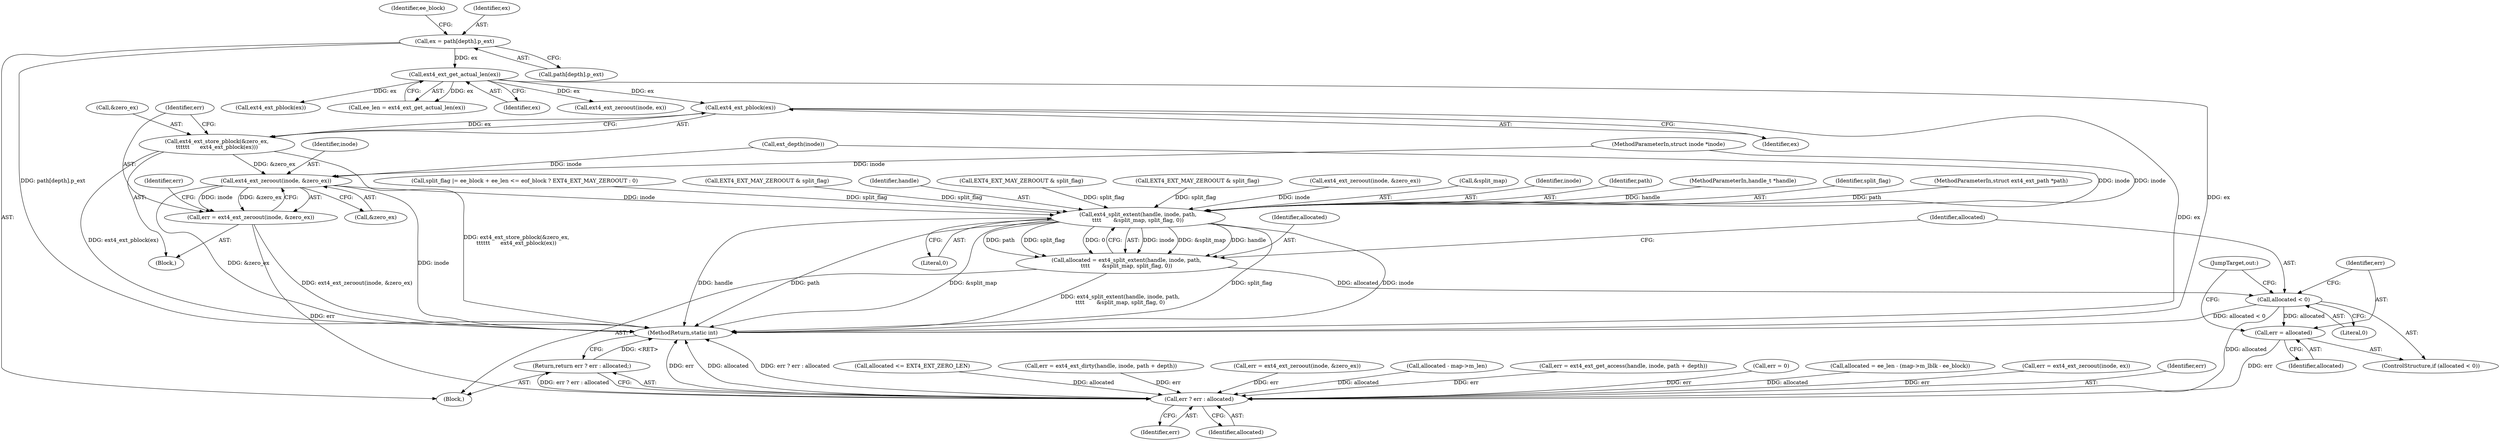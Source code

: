 digraph "0_linux_667eff35a1f56fa74ce98a0c7c29a40adc1ba4e3@pointer" {
"1000398" [label="(Call,ext4_ext_pblock(ex))"];
"1000197" [label="(Call,ext4_ext_get_actual_len(ex))"];
"1000182" [label="(Call,ex = path[depth].p_ext)"];
"1000395" [label="(Call,ext4_ext_store_pblock(&zero_ex,\n\t\t\t\t\t\t      ext4_ext_pblock(ex)))"];
"1000402" [label="(Call,ext4_ext_zeroout(inode, &zero_ex))"];
"1000400" [label="(Call,err = ext4_ext_zeroout(inode, &zero_ex))"];
"1000449" [label="(Call,err ? err : allocated)"];
"1000448" [label="(Return,return err ? err : allocated;)"];
"1000432" [label="(Call,ext4_split_extent(handle, inode, path,\n\t\t\t\t       &split_map, split_flag, 0))"];
"1000430" [label="(Call,allocated = ext4_split_extent(handle, inode, path,\n\t\t\t\t       &split_map, split_flag, 0))"];
"1000441" [label="(Call,allocated < 0)"];
"1000444" [label="(Call,err = allocated)"];
"1000180" [label="(Call,ext_depth(inode))"];
"1000325" [label="(Call,ext4_ext_pblock(ex))"];
"1000441" [label="(Call,allocated < 0)"];
"1000448" [label="(Return,return err ? err : allocated;)"];
"1000292" [label="(Call,allocated <= EXT4_EXT_ZERO_LEN)"];
"1000184" [label="(Call,path[depth].p_ext)"];
"1000214" [label="(Call,split_flag |= ee_block + ee_len <= eof_block ? EXT4_EXT_MAY_ZEROOUT : 0)"];
"1000443" [label="(Literal,0)"];
"1000260" [label="(Call,err = ext4_ext_dirty(handle, inode, path + depth))"];
"1000367" [label="(Call,EXT4_EXT_MAY_ZEROOUT & split_flag)"];
"1000433" [label="(Identifier,handle)"];
"1000439" [label="(Literal,0)"];
"1000107" [label="(MethodParameterIn,struct inode *inode)"];
"1000442" [label="(Identifier,allocated)"];
"1000332" [label="(Call,err = ext4_ext_zeroout(inode, &zero_ex))"];
"1000396" [label="(Call,&zero_ex)"];
"1000316" [label="(Call,allocated - map->m_len)"];
"1000449" [label="(Call,err ? err : allocated)"];
"1000243" [label="(Call,err = ext4_ext_get_access(handle, inode, path + depth))"];
"1000431" [label="(Identifier,allocated)"];
"1000120" [label="(Call,err = 0)"];
"1000199" [label="(Call,allocated = ee_len - (map->m_lblk - ee_block))"];
"1000446" [label="(Identifier,allocated)"];
"1000399" [label="(Identifier,ex)"];
"1000235" [label="(Call,err = ext4_ext_zeroout(inode, ex))"];
"1000295" [label="(Call,EXT4_EXT_MAY_ZEROOUT & split_flag)"];
"1000195" [label="(Call,ee_len = ext4_ext_get_actual_len(ex))"];
"1000198" [label="(Identifier,ex)"];
"1000432" [label="(Call,ext4_split_extent(handle, inode, path,\n\t\t\t\t       &split_map, split_flag, 0))"];
"1000403" [label="(Identifier,inode)"];
"1000231" [label="(Call,EXT4_EXT_MAY_ZEROOUT & split_flag)"];
"1000430" [label="(Call,allocated = ext4_split_extent(handle, inode, path,\n\t\t\t\t       &split_map, split_flag, 0))"];
"1000237" [label="(Call,ext4_ext_zeroout(inode, ex))"];
"1000110" [label="(Block,)"];
"1000334" [label="(Call,ext4_ext_zeroout(inode, &zero_ex))"];
"1000377" [label="(Block,)"];
"1000404" [label="(Call,&zero_ex)"];
"1000444" [label="(Call,err = allocated)"];
"1000436" [label="(Call,&split_map)"];
"1000440" [label="(ControlStructure,if (allocated < 0))"];
"1000197" [label="(Call,ext4_ext_get_actual_len(ex))"];
"1000395" [label="(Call,ext4_ext_store_pblock(&zero_ex,\n\t\t\t\t\t\t      ext4_ext_pblock(ex)))"];
"1000182" [label="(Call,ex = path[depth].p_ext)"];
"1000190" [label="(Identifier,ee_block)"];
"1000398" [label="(Call,ext4_ext_pblock(ex))"];
"1000183" [label="(Identifier,ex)"];
"1000434" [label="(Identifier,inode)"];
"1000400" [label="(Call,err = ext4_ext_zeroout(inode, &zero_ex))"];
"1000451" [label="(Identifier,err)"];
"1000435" [label="(Identifier,path)"];
"1000402" [label="(Call,ext4_ext_zeroout(inode, &zero_ex))"];
"1000106" [label="(MethodParameterIn,handle_t *handle)"];
"1000407" [label="(Identifier,err)"];
"1000445" [label="(Identifier,err)"];
"1000452" [label="(Identifier,allocated)"];
"1000447" [label="(JumpTarget,out:)"];
"1000438" [label="(Identifier,split_flag)"];
"1000109" [label="(MethodParameterIn,struct ext4_ext_path *path)"];
"1000450" [label="(Identifier,err)"];
"1000453" [label="(MethodReturn,static int)"];
"1000401" [label="(Identifier,err)"];
"1000398" -> "1000395"  [label="AST: "];
"1000398" -> "1000399"  [label="CFG: "];
"1000399" -> "1000398"  [label="AST: "];
"1000395" -> "1000398"  [label="CFG: "];
"1000398" -> "1000453"  [label="DDG: ex"];
"1000398" -> "1000395"  [label="DDG: ex"];
"1000197" -> "1000398"  [label="DDG: ex"];
"1000197" -> "1000195"  [label="AST: "];
"1000197" -> "1000198"  [label="CFG: "];
"1000198" -> "1000197"  [label="AST: "];
"1000195" -> "1000197"  [label="CFG: "];
"1000197" -> "1000453"  [label="DDG: ex"];
"1000197" -> "1000195"  [label="DDG: ex"];
"1000182" -> "1000197"  [label="DDG: ex"];
"1000197" -> "1000237"  [label="DDG: ex"];
"1000197" -> "1000325"  [label="DDG: ex"];
"1000182" -> "1000110"  [label="AST: "];
"1000182" -> "1000184"  [label="CFG: "];
"1000183" -> "1000182"  [label="AST: "];
"1000184" -> "1000182"  [label="AST: "];
"1000190" -> "1000182"  [label="CFG: "];
"1000182" -> "1000453"  [label="DDG: path[depth].p_ext"];
"1000395" -> "1000377"  [label="AST: "];
"1000396" -> "1000395"  [label="AST: "];
"1000401" -> "1000395"  [label="CFG: "];
"1000395" -> "1000453"  [label="DDG: ext4_ext_pblock(ex)"];
"1000395" -> "1000453"  [label="DDG: ext4_ext_store_pblock(&zero_ex,\n\t\t\t\t\t\t      ext4_ext_pblock(ex))"];
"1000395" -> "1000402"  [label="DDG: &zero_ex"];
"1000402" -> "1000400"  [label="AST: "];
"1000402" -> "1000404"  [label="CFG: "];
"1000403" -> "1000402"  [label="AST: "];
"1000404" -> "1000402"  [label="AST: "];
"1000400" -> "1000402"  [label="CFG: "];
"1000402" -> "1000453"  [label="DDG: &zero_ex"];
"1000402" -> "1000453"  [label="DDG: inode"];
"1000402" -> "1000400"  [label="DDG: inode"];
"1000402" -> "1000400"  [label="DDG: &zero_ex"];
"1000180" -> "1000402"  [label="DDG: inode"];
"1000107" -> "1000402"  [label="DDG: inode"];
"1000402" -> "1000432"  [label="DDG: inode"];
"1000400" -> "1000377"  [label="AST: "];
"1000401" -> "1000400"  [label="AST: "];
"1000407" -> "1000400"  [label="CFG: "];
"1000400" -> "1000453"  [label="DDG: ext4_ext_zeroout(inode, &zero_ex)"];
"1000400" -> "1000449"  [label="DDG: err"];
"1000449" -> "1000448"  [label="AST: "];
"1000449" -> "1000451"  [label="CFG: "];
"1000449" -> "1000452"  [label="CFG: "];
"1000450" -> "1000449"  [label="AST: "];
"1000451" -> "1000449"  [label="AST: "];
"1000452" -> "1000449"  [label="AST: "];
"1000448" -> "1000449"  [label="CFG: "];
"1000449" -> "1000453"  [label="DDG: err"];
"1000449" -> "1000453"  [label="DDG: allocated"];
"1000449" -> "1000453"  [label="DDG: err ? err : allocated"];
"1000449" -> "1000448"  [label="DDG: err ? err : allocated"];
"1000332" -> "1000449"  [label="DDG: err"];
"1000235" -> "1000449"  [label="DDG: err"];
"1000120" -> "1000449"  [label="DDG: err"];
"1000444" -> "1000449"  [label="DDG: err"];
"1000243" -> "1000449"  [label="DDG: err"];
"1000260" -> "1000449"  [label="DDG: err"];
"1000441" -> "1000449"  [label="DDG: allocated"];
"1000316" -> "1000449"  [label="DDG: allocated"];
"1000292" -> "1000449"  [label="DDG: allocated"];
"1000199" -> "1000449"  [label="DDG: allocated"];
"1000448" -> "1000110"  [label="AST: "];
"1000453" -> "1000448"  [label="CFG: "];
"1000448" -> "1000453"  [label="DDG: <RET>"];
"1000432" -> "1000430"  [label="AST: "];
"1000432" -> "1000439"  [label="CFG: "];
"1000433" -> "1000432"  [label="AST: "];
"1000434" -> "1000432"  [label="AST: "];
"1000435" -> "1000432"  [label="AST: "];
"1000436" -> "1000432"  [label="AST: "];
"1000438" -> "1000432"  [label="AST: "];
"1000439" -> "1000432"  [label="AST: "];
"1000430" -> "1000432"  [label="CFG: "];
"1000432" -> "1000453"  [label="DDG: &split_map"];
"1000432" -> "1000453"  [label="DDG: split_flag"];
"1000432" -> "1000453"  [label="DDG: inode"];
"1000432" -> "1000453"  [label="DDG: handle"];
"1000432" -> "1000453"  [label="DDG: path"];
"1000432" -> "1000430"  [label="DDG: inode"];
"1000432" -> "1000430"  [label="DDG: &split_map"];
"1000432" -> "1000430"  [label="DDG: handle"];
"1000432" -> "1000430"  [label="DDG: path"];
"1000432" -> "1000430"  [label="DDG: split_flag"];
"1000432" -> "1000430"  [label="DDG: 0"];
"1000106" -> "1000432"  [label="DDG: handle"];
"1000334" -> "1000432"  [label="DDG: inode"];
"1000180" -> "1000432"  [label="DDG: inode"];
"1000107" -> "1000432"  [label="DDG: inode"];
"1000109" -> "1000432"  [label="DDG: path"];
"1000367" -> "1000432"  [label="DDG: split_flag"];
"1000231" -> "1000432"  [label="DDG: split_flag"];
"1000295" -> "1000432"  [label="DDG: split_flag"];
"1000214" -> "1000432"  [label="DDG: split_flag"];
"1000430" -> "1000110"  [label="AST: "];
"1000431" -> "1000430"  [label="AST: "];
"1000442" -> "1000430"  [label="CFG: "];
"1000430" -> "1000453"  [label="DDG: ext4_split_extent(handle, inode, path,\n\t\t\t\t       &split_map, split_flag, 0)"];
"1000430" -> "1000441"  [label="DDG: allocated"];
"1000441" -> "1000440"  [label="AST: "];
"1000441" -> "1000443"  [label="CFG: "];
"1000442" -> "1000441"  [label="AST: "];
"1000443" -> "1000441"  [label="AST: "];
"1000445" -> "1000441"  [label="CFG: "];
"1000447" -> "1000441"  [label="CFG: "];
"1000441" -> "1000453"  [label="DDG: allocated < 0"];
"1000441" -> "1000444"  [label="DDG: allocated"];
"1000444" -> "1000440"  [label="AST: "];
"1000444" -> "1000446"  [label="CFG: "];
"1000445" -> "1000444"  [label="AST: "];
"1000446" -> "1000444"  [label="AST: "];
"1000447" -> "1000444"  [label="CFG: "];
}
